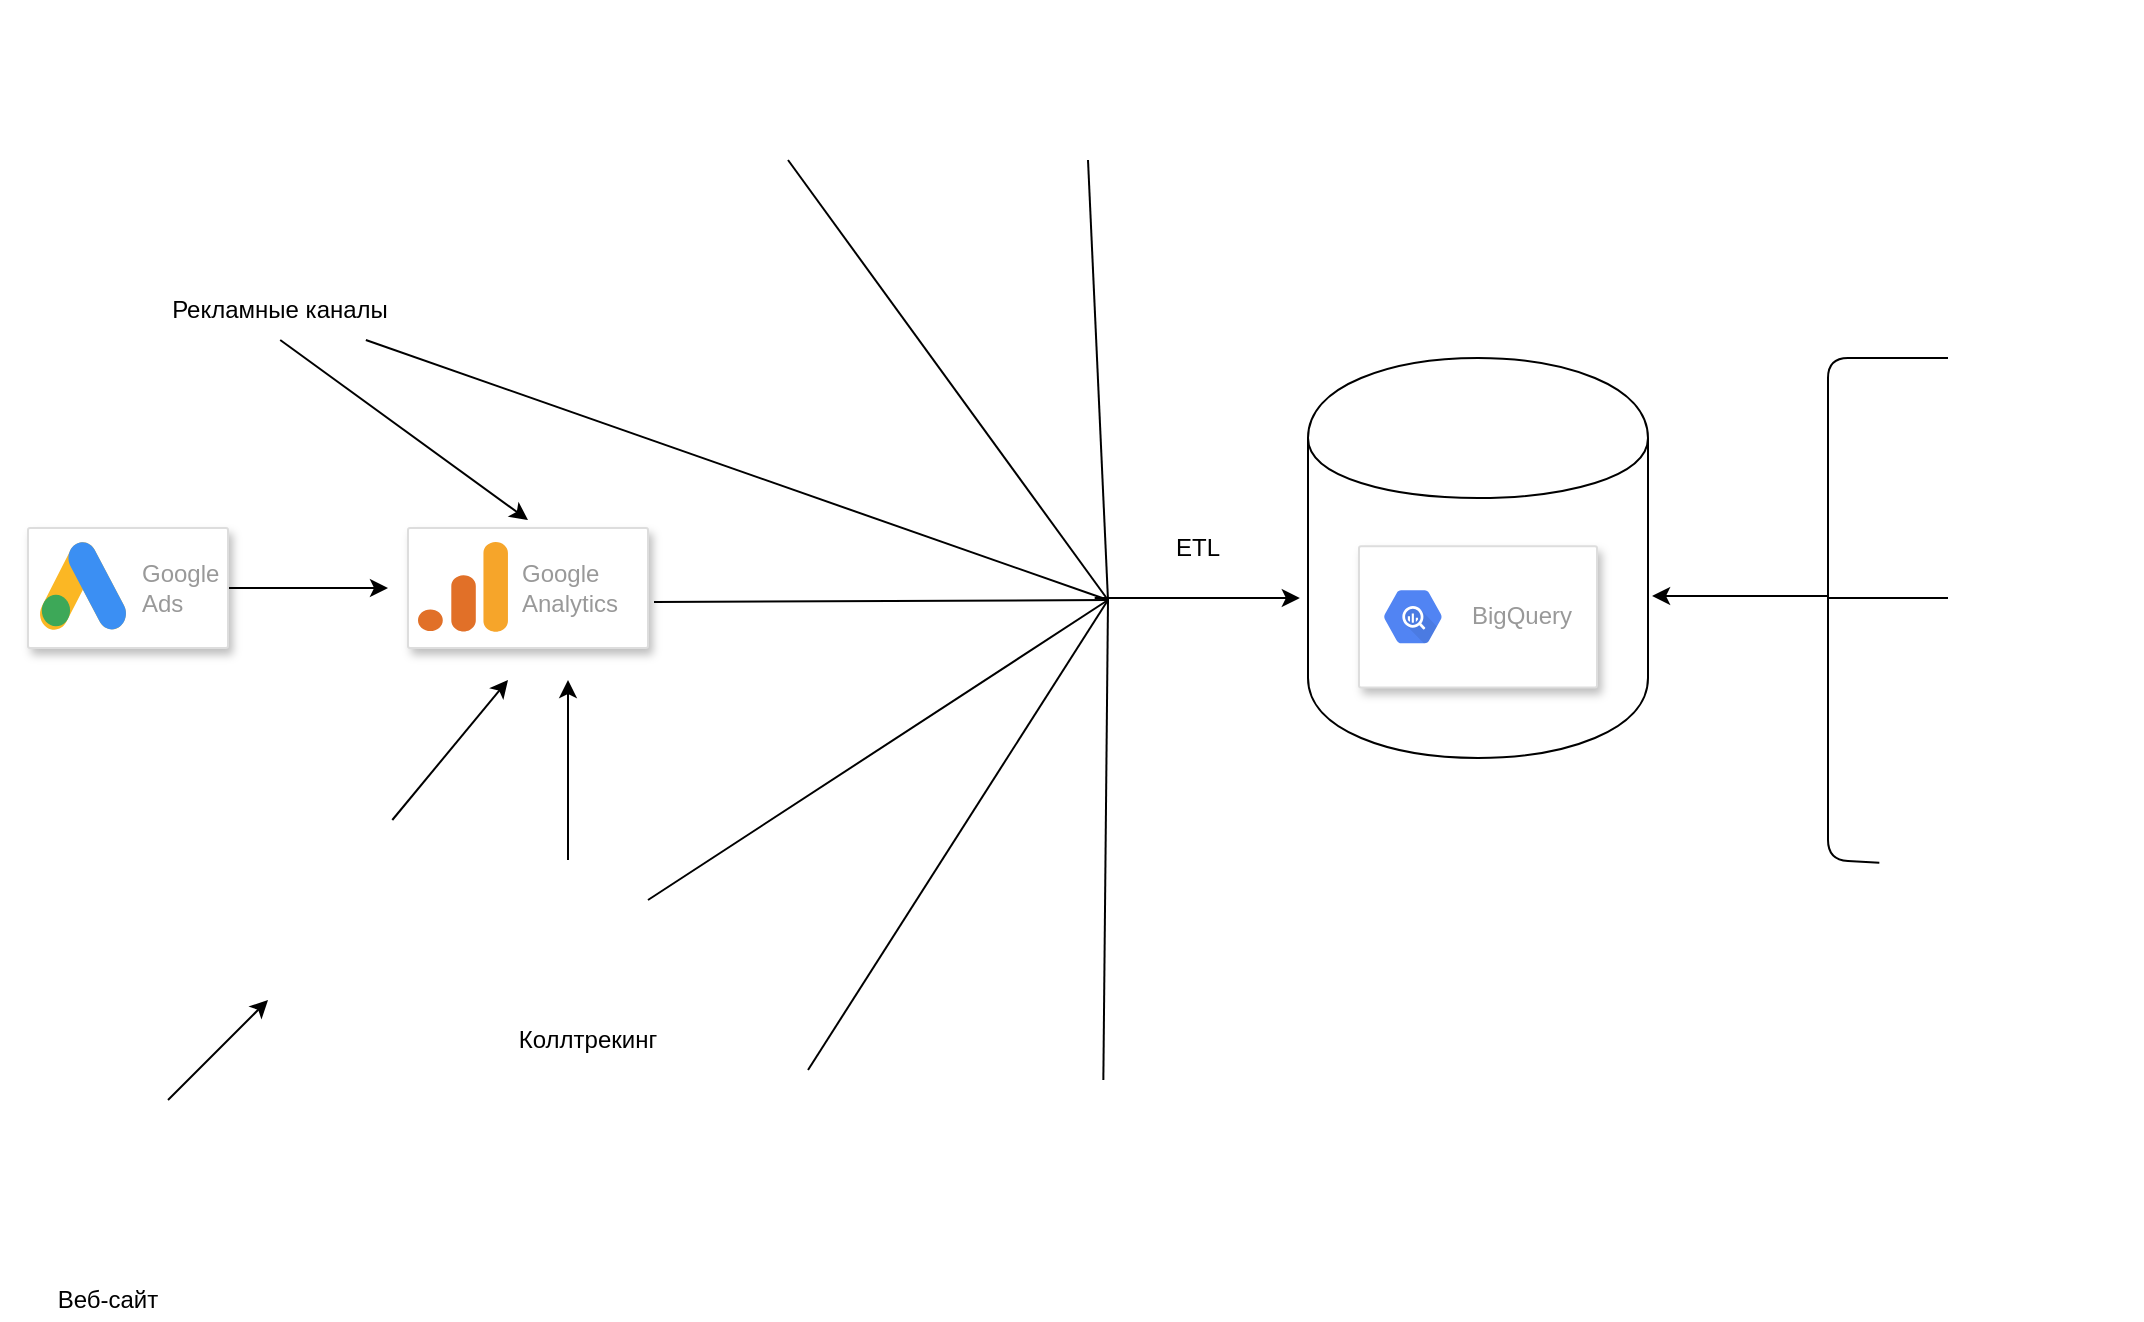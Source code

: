 <mxfile version="13.0.3" type="device"><diagram id="DFxvvoPOqFywcRsWuE6U" name="Page-1"><mxGraphModel dx="2591" dy="822" grid="1" gridSize="10" guides="1" tooltips="1" connect="1" arrows="1" fold="1" page="1" pageScale="1" pageWidth="1169" pageHeight="827" math="0" shadow="0"><root><mxCell id="0"/><mxCell id="1" parent="0"/><mxCell id="8iTwsjNuo51mCFO86aNB-11" value="" style="edgeStyle=orthogonalEdgeStyle;rounded=0;orthogonalLoop=1;jettySize=auto;html=1;" parent="1" source="v-ya17tzR0dpfnvb5reD-1" edge="1"><mxGeometry relative="1" as="geometry"><mxPoint x="180" y="434" as="targetPoint"/></mxGeometry></mxCell><mxCell id="v-ya17tzR0dpfnvb5reD-1" value="" style="strokeColor=#dddddd;shadow=1;strokeWidth=1;rounded=1;absoluteArcSize=1;arcSize=2;" parent="1" vertex="1"><mxGeometry y="404" width="100" height="60" as="geometry"/></mxCell><mxCell id="v-ya17tzR0dpfnvb5reD-2" value="Google&#10;Ads" style="dashed=0;connectable=0;html=1;fillColor=#5184F3;strokeColor=none;shape=mxgraph.gcp2.google_ads;part=1;labelPosition=right;verticalLabelPosition=middle;align=left;verticalAlign=middle;spacingLeft=5;fontColor=#999999;fontSize=12;" parent="v-ya17tzR0dpfnvb5reD-1" vertex="1"><mxGeometry width="45" height="45" relative="1" as="geometry"><mxPoint x="5" y="7" as="offset"/></mxGeometry></mxCell><mxCell id="v-ya17tzR0dpfnvb5reD-3" value="" style="strokeColor=#dddddd;shadow=1;strokeWidth=1;rounded=1;absoluteArcSize=1;arcSize=2;" parent="1" vertex="1"><mxGeometry x="190" y="404" width="120" height="60" as="geometry"/></mxCell><mxCell id="v-ya17tzR0dpfnvb5reD-4" value="Google&#10;Analytics" style="dashed=0;connectable=0;html=1;fillColor=#5184F3;strokeColor=none;shape=mxgraph.gcp2.google_analytics;part=1;labelPosition=right;verticalLabelPosition=middle;align=left;verticalAlign=middle;spacingLeft=5;fontColor=#999999;fontSize=12;" parent="v-ya17tzR0dpfnvb5reD-3" vertex="1"><mxGeometry width="45" height="45" relative="1" as="geometry"><mxPoint x="5" y="7" as="offset"/></mxGeometry></mxCell><mxCell id="v-ya17tzR0dpfnvb5reD-32" value="" style="group" parent="1" vertex="1" connectable="0"><mxGeometry x="640" y="319" width="170" height="200" as="geometry"/></mxCell><mxCell id="v-ya17tzR0dpfnvb5reD-31" value="" style="group" parent="v-ya17tzR0dpfnvb5reD-32" vertex="1" connectable="0"><mxGeometry width="170" height="200" as="geometry"/></mxCell><mxCell id="v-ya17tzR0dpfnvb5reD-28" value="" style="shape=cylinder;whiteSpace=wrap;html=1;boundedLbl=1;backgroundOutline=1;" parent="v-ya17tzR0dpfnvb5reD-31" vertex="1"><mxGeometry width="170" height="200" as="geometry"/></mxCell><mxCell id="v-ya17tzR0dpfnvb5reD-29" value="" style="strokeColor=#dddddd;shadow=1;strokeWidth=1;rounded=1;absoluteArcSize=1;arcSize=2;" parent="v-ya17tzR0dpfnvb5reD-31" vertex="1"><mxGeometry x="25.5" y="94.118" width="119" height="70.588" as="geometry"/></mxCell><mxCell id="v-ya17tzR0dpfnvb5reD-30" value="BigQuery" style="dashed=0;connectable=0;html=1;fillColor=#5184F3;strokeColor=none;shape=mxgraph.gcp2.hexIcon;prIcon=bigquery;part=1;labelPosition=right;verticalLabelPosition=middle;align=left;verticalAlign=middle;spacingLeft=5;fontColor=#999999;fontSize=12;" parent="v-ya17tzR0dpfnvb5reD-29" vertex="1"><mxGeometry y="0.5" width="44" height="39" relative="1" as="geometry"><mxPoint x="5" y="-19.5" as="offset"/></mxGeometry></mxCell><mxCell id="v-ya17tzR0dpfnvb5reD-34" value="" style="shape=image;imageAspect=0;aspect=fixed;verticalLabelPosition=bottom;verticalAlign=top;image=https://pbs.twimg.com/media/EJV7-kqWwAAVEee.png:large;" parent="1" vertex="1"><mxGeometry x="100" y="560" width="119.74" height="70" as="geometry"/></mxCell><mxCell id="v-ya17tzR0dpfnvb5reD-40" value="" style="group" parent="1" vertex="1" connectable="0"><mxGeometry x="20.0" y="160" width="212.15" height="160" as="geometry"/></mxCell><mxCell id="v-ya17tzR0dpfnvb5reD-12" value="" style="shape=image;imageAspect=0;aspect=fixed;verticalLabelPosition=bottom;verticalAlign=top;image=https://easycode.tech/wp-content/uploads/2018/12/vk-512-min.png;" parent="v-ya17tzR0dpfnvb5reD-40" vertex="1"><mxGeometry x="144.11" y="70" width="50" height="50" as="geometry"/></mxCell><mxCell id="v-ya17tzR0dpfnvb5reD-14" value="" style="shape=image;imageAspect=0;aspect=fixed;verticalLabelPosition=bottom;verticalAlign=top;image=https://kreklama.ru/files/images/sections/YandexDirect.png;" parent="v-ya17tzR0dpfnvb5reD-40" vertex="1"><mxGeometry y="75" width="141.82" height="45" as="geometry"/></mxCell><mxCell id="v-ya17tzR0dpfnvb5reD-24" value="" style="shape=image;imageAspect=0;aspect=fixed;verticalLabelPosition=bottom;verticalAlign=top;image=https://avatars.mds.yandex.net/get-pdb/992060/28beb2ac-8e81-4689-b620-657bf99fbe2d/s1200?webp=false;" parent="v-ya17tzR0dpfnvb5reD-40" vertex="1"><mxGeometry x="51.11" width="50" height="50" as="geometry"/></mxCell><mxCell id="v-ya17tzR0dpfnvb5reD-33" value="" style="shape=image;imageAspect=0;aspect=fixed;verticalLabelPosition=bottom;verticalAlign=top;image=https://avatars.mds.yandex.net/get-zen_doc/34175/pub_5a33afc2799d9d78cf438b2a_5a33b024a815f165ec1754de/scale_1200;" parent="v-ya17tzR0dpfnvb5reD-40" vertex="1"><mxGeometry x="126.06" width="86.09" height="50" as="geometry"/></mxCell><mxCell id="v-ya17tzR0dpfnvb5reD-39" value="Рекламные каналы" style="text;html=1;strokeColor=none;fillColor=none;align=center;verticalAlign=middle;whiteSpace=wrap;rounded=0;" parent="v-ya17tzR0dpfnvb5reD-40" vertex="1"><mxGeometry x="51.11" y="120" width="110" height="30" as="geometry"/></mxCell><mxCell id="v-ya17tzR0dpfnvb5reD-42" value="" style="shape=image;imageAspect=0;aspect=fixed;verticalLabelPosition=bottom;verticalAlign=top;image=http://ams39.ru/images/038a1d3d-12f5-484b-bcad-fb87116ac850.png;" parent="1" vertex="1"><mxGeometry x="491.0" y="680" width="93.34" height="70" as="geometry"/></mxCell><mxCell id="v-ya17tzR0dpfnvb5reD-45" value="" style="shape=image;imageAspect=0;aspect=fixed;verticalLabelPosition=bottom;verticalAlign=top;image=https://it-volga.ru/image/cache/catalog/Stat/logo_200x200-500x500.png;" parent="1" vertex="1"><mxGeometry x="350" y="675" width="80" height="80" as="geometry"/></mxCell><mxCell id="v-ya17tzR0dpfnvb5reD-47" value="" style="shape=image;imageAspect=0;aspect=fixed;verticalLabelPosition=bottom;verticalAlign=top;image=https://blog.prodelo.biz/wp-content/uploads/2019/01/1200x630bb.png;" parent="1" vertex="1"><mxGeometry x="490" y="140" width="80" height="80" as="geometry"/></mxCell><mxCell id="v-ya17tzR0dpfnvb5reD-48" value="" style="shape=image;imageAspect=0;aspect=fixed;verticalLabelPosition=bottom;verticalAlign=top;image=https://cytco.net/wp-content/uploads/2015/07/cloud_crm.png;" parent="1" vertex="1"><mxGeometry x="340" y="140" width="80" height="80" as="geometry"/></mxCell><mxCell id="v-ya17tzR0dpfnvb5reD-53" value="" style="group" parent="1" vertex="1" connectable="0"><mxGeometry x="250.0" y="590" width="60" height="80" as="geometry"/></mxCell><mxCell id="v-ya17tzR0dpfnvb5reD-49" value="" style="shape=image;imageAspect=0;aspect=fixed;verticalLabelPosition=bottom;verticalAlign=top;image=https://leadstormmktg.com/wp-content/uploads/2019/08/CallTracking-Icon-REV1.png;" parent="v-ya17tzR0dpfnvb5reD-53" vertex="1"><mxGeometry width="60" height="60" as="geometry"/></mxCell><mxCell id="v-ya17tzR0dpfnvb5reD-50" value="Коллтрекинг" style="text;html=1;strokeColor=none;fillColor=none;align=center;verticalAlign=middle;whiteSpace=wrap;rounded=0;" parent="v-ya17tzR0dpfnvb5reD-53" vertex="1"><mxGeometry x="10.0" y="60" width="40" height="20" as="geometry"/></mxCell><mxCell id="v-ya17tzR0dpfnvb5reD-55" value="" style="shape=image;imageAspect=0;aspect=fixed;verticalLabelPosition=bottom;verticalAlign=top;image=https://ozone.unep.org/sites/default/files/excel-icon-transparent-v2.png;" parent="1" vertex="1"><mxGeometry x="961.03" y="414" width="60" height="60" as="geometry"/></mxCell><mxCell id="v-ya17tzR0dpfnvb5reD-56" value="" style="shape=image;imageAspect=0;aspect=fixed;verticalLabelPosition=bottom;verticalAlign=top;image=http://cdn.onlinewebfonts.com/svg/img_52165.png;" parent="1" vertex="1"><mxGeometry x="960.0" y="270" width="62.06" height="70" as="geometry"/></mxCell><mxCell id="v-ya17tzR0dpfnvb5reD-57" value="" style="shape=image;imageAspect=0;aspect=fixed;verticalLabelPosition=bottom;verticalAlign=top;image=https://venturebeat.com/wp-content/uploads/2018/01/tableau-logo-e1568409911668.png;" parent="1" vertex="1"><mxGeometry x="925.67" y="530" width="130.73" height="90" as="geometry"/></mxCell><mxCell id="v-ya17tzR0dpfnvb5reD-62" value="" style="endArrow=classic;html=1;" parent="1" edge="1"><mxGeometry width="50" height="50" relative="1" as="geometry"><mxPoint x="182.15" y="550" as="sourcePoint"/><mxPoint x="240" y="480" as="targetPoint"/></mxGeometry></mxCell><mxCell id="v-ya17tzR0dpfnvb5reD-68" value="" style="endArrow=classic;html=1;" parent="1" edge="1"><mxGeometry width="50" height="50" relative="1" as="geometry"><mxPoint x="270" y="570" as="sourcePoint"/><mxPoint x="270" y="480" as="targetPoint"/></mxGeometry></mxCell><mxCell id="v-ya17tzR0dpfnvb5reD-74" value="" style="group;rotation=90;" parent="1" vertex="1" connectable="0"><mxGeometry x="10.0" y="680" width="73.59" height="120" as="geometry"/></mxCell><mxCell id="v-ya17tzR0dpfnvb5reD-73" value="" style="group" parent="v-ya17tzR0dpfnvb5reD-74" vertex="1" connectable="0"><mxGeometry width="73.59" height="120" as="geometry"/></mxCell><mxCell id="v-ya17tzR0dpfnvb5reD-37" value="" style="group" parent="v-ya17tzR0dpfnvb5reD-73" vertex="1" connectable="0"><mxGeometry x="7.105e-15" width="73.59" height="80" as="geometry"/></mxCell><mxCell id="v-ya17tzR0dpfnvb5reD-35" value="" style="shape=image;imageAspect=0;aspect=fixed;verticalLabelPosition=bottom;verticalAlign=top;image=https://climateguard.ru/wp-content/uploads/2019/01/computer-clipart-computer-system-18.png;" parent="v-ya17tzR0dpfnvb5reD-37" vertex="1"><mxGeometry x="-7.74" y="30" width="73.59" height="60" as="geometry"/></mxCell><mxCell id="v-ya17tzR0dpfnvb5reD-63" value="" style="endArrow=classic;html=1;" parent="v-ya17tzR0dpfnvb5reD-37" edge="1"><mxGeometry width="50" height="50" relative="1" as="geometry"><mxPoint x="60" y="10" as="sourcePoint"/><mxPoint x="110.0" y="-40" as="targetPoint"/></mxGeometry></mxCell><mxCell id="v-ya17tzR0dpfnvb5reD-36" value="Веб-сайт" style="text;html=1;strokeColor=none;fillColor=none;align=center;verticalAlign=middle;whiteSpace=wrap;rounded=0;" parent="v-ya17tzR0dpfnvb5reD-73" vertex="1"><mxGeometry y="100" width="60" height="20" as="geometry"/></mxCell><mxCell id="v-ya17tzR0dpfnvb5reD-77" value="" style="endArrow=classic;html=1;exitX=0.5;exitY=1;exitDx=0;exitDy=0;" parent="1" source="v-ya17tzR0dpfnvb5reD-39" edge="1"><mxGeometry width="50" height="50" relative="1" as="geometry"><mxPoint x="330" y="380" as="sourcePoint"/><mxPoint x="250" y="400" as="targetPoint"/></mxGeometry></mxCell><mxCell id="8iTwsjNuo51mCFO86aNB-3" value="" style="endArrow=classic;html=1;entryX=-0.024;entryY=0.6;entryDx=0;entryDy=0;entryPerimeter=0;" parent="1" target="v-ya17tzR0dpfnvb5reD-28" edge="1"><mxGeometry width="50" height="50" relative="1" as="geometry"><mxPoint x="533.34" y="439" as="sourcePoint"/><mxPoint x="630" y="438" as="targetPoint"/></mxGeometry></mxCell><mxCell id="8iTwsjNuo51mCFO86aNB-4" value="ETL" style="text;html=1;strokeColor=none;fillColor=none;align=center;verticalAlign=middle;whiteSpace=wrap;rounded=0;" parent="1" vertex="1"><mxGeometry x="565" y="404" width="40" height="20" as="geometry"/></mxCell><mxCell id="8iTwsjNuo51mCFO86aNB-5" value="" style="endArrow=none;html=1;exitX=0.5;exitY=1;exitDx=0;exitDy=0;" parent="1" source="v-ya17tzR0dpfnvb5reD-47" edge="1"><mxGeometry width="50" height="50" relative="1" as="geometry"><mxPoint x="500" y="440" as="sourcePoint"/><mxPoint x="540" y="440" as="targetPoint"/></mxGeometry></mxCell><mxCell id="8iTwsjNuo51mCFO86aNB-6" value="" style="endArrow=none;html=1;exitX=0.5;exitY=1;exitDx=0;exitDy=0;" parent="1" source="v-ya17tzR0dpfnvb5reD-48" edge="1"><mxGeometry width="50" height="50" relative="1" as="geometry"><mxPoint x="390" y="230" as="sourcePoint"/><mxPoint x="540" y="440" as="targetPoint"/></mxGeometry></mxCell><mxCell id="8iTwsjNuo51mCFO86aNB-7" value="" style="endArrow=none;html=1;" parent="1" source="v-ya17tzR0dpfnvb5reD-39" edge="1"><mxGeometry width="50" height="50" relative="1" as="geometry"><mxPoint x="400" y="450" as="sourcePoint"/><mxPoint x="540" y="440" as="targetPoint"/></mxGeometry></mxCell><mxCell id="8iTwsjNuo51mCFO86aNB-8" value="" style="endArrow=none;html=1;exitX=1.025;exitY=0.617;exitDx=0;exitDy=0;exitPerimeter=0;" parent="1" source="v-ya17tzR0dpfnvb5reD-3" edge="1"><mxGeometry width="50" height="50" relative="1" as="geometry"><mxPoint x="310" y="454" as="sourcePoint"/><mxPoint x="540" y="440" as="targetPoint"/></mxGeometry></mxCell><mxCell id="8iTwsjNuo51mCFO86aNB-12" value="" style="endArrow=none;html=1;exitX=1;exitY=0;exitDx=0;exitDy=0;" parent="1" source="v-ya17tzR0dpfnvb5reD-49" edge="1"><mxGeometry width="50" height="50" relative="1" as="geometry"><mxPoint x="300" y="600" as="sourcePoint"/><mxPoint x="540" y="440" as="targetPoint"/></mxGeometry></mxCell><mxCell id="8iTwsjNuo51mCFO86aNB-13" value="" style="endArrow=none;html=1;exitX=0.5;exitY=0;exitDx=0;exitDy=0;" parent="1" edge="1" source="v-ya17tzR0dpfnvb5reD-45"><mxGeometry width="50" height="50" relative="1" as="geometry"><mxPoint x="400" y="655" as="sourcePoint"/><mxPoint x="540" y="440" as="targetPoint"/></mxGeometry></mxCell><mxCell id="8iTwsjNuo51mCFO86aNB-14" value="" style="endArrow=none;html=1;exitX=0.5;exitY=0;exitDx=0;exitDy=0;" parent="1" edge="1" source="v-ya17tzR0dpfnvb5reD-42"><mxGeometry width="50" height="50" relative="1" as="geometry"><mxPoint x="483.34" y="655" as="sourcePoint"/><mxPoint x="540" y="440" as="targetPoint"/></mxGeometry></mxCell><mxCell id="8iTwsjNuo51mCFO86aNB-15" value="" style="endArrow=classic;html=1;entryX=1.012;entryY=0.595;entryDx=0;entryDy=0;entryPerimeter=0;" parent="1" target="v-ya17tzR0dpfnvb5reD-28" edge="1"><mxGeometry width="50" height="50" relative="1" as="geometry"><mxPoint x="900" y="438" as="sourcePoint"/><mxPoint x="940" y="400" as="targetPoint"/></mxGeometry></mxCell><mxCell id="8iTwsjNuo51mCFO86aNB-16" value="" style="endArrow=none;html=1;" parent="1" edge="1"><mxGeometry width="50" height="50" relative="1" as="geometry"><mxPoint x="900" y="440" as="sourcePoint"/><mxPoint x="960" y="319" as="targetPoint"/><Array as="points"><mxPoint x="900" y="319"/></Array></mxGeometry></mxCell><mxCell id="8iTwsjNuo51mCFO86aNB-18" value="" style="endArrow=none;html=1;" parent="1" edge="1"><mxGeometry width="50" height="50" relative="1" as="geometry"><mxPoint x="900" y="439" as="sourcePoint"/><mxPoint x="960" y="439" as="targetPoint"/></mxGeometry></mxCell><mxCell id="8iTwsjNuo51mCFO86aNB-19" value="" style="endArrow=none;html=1;" parent="1" source="v-ya17tzR0dpfnvb5reD-57" edge="1"><mxGeometry width="50" height="50" relative="1" as="geometry"><mxPoint x="850" y="490" as="sourcePoint"/><mxPoint x="900" y="440" as="targetPoint"/><Array as="points"><mxPoint x="900" y="570"/></Array></mxGeometry></mxCell></root></mxGraphModel></diagram></mxfile>